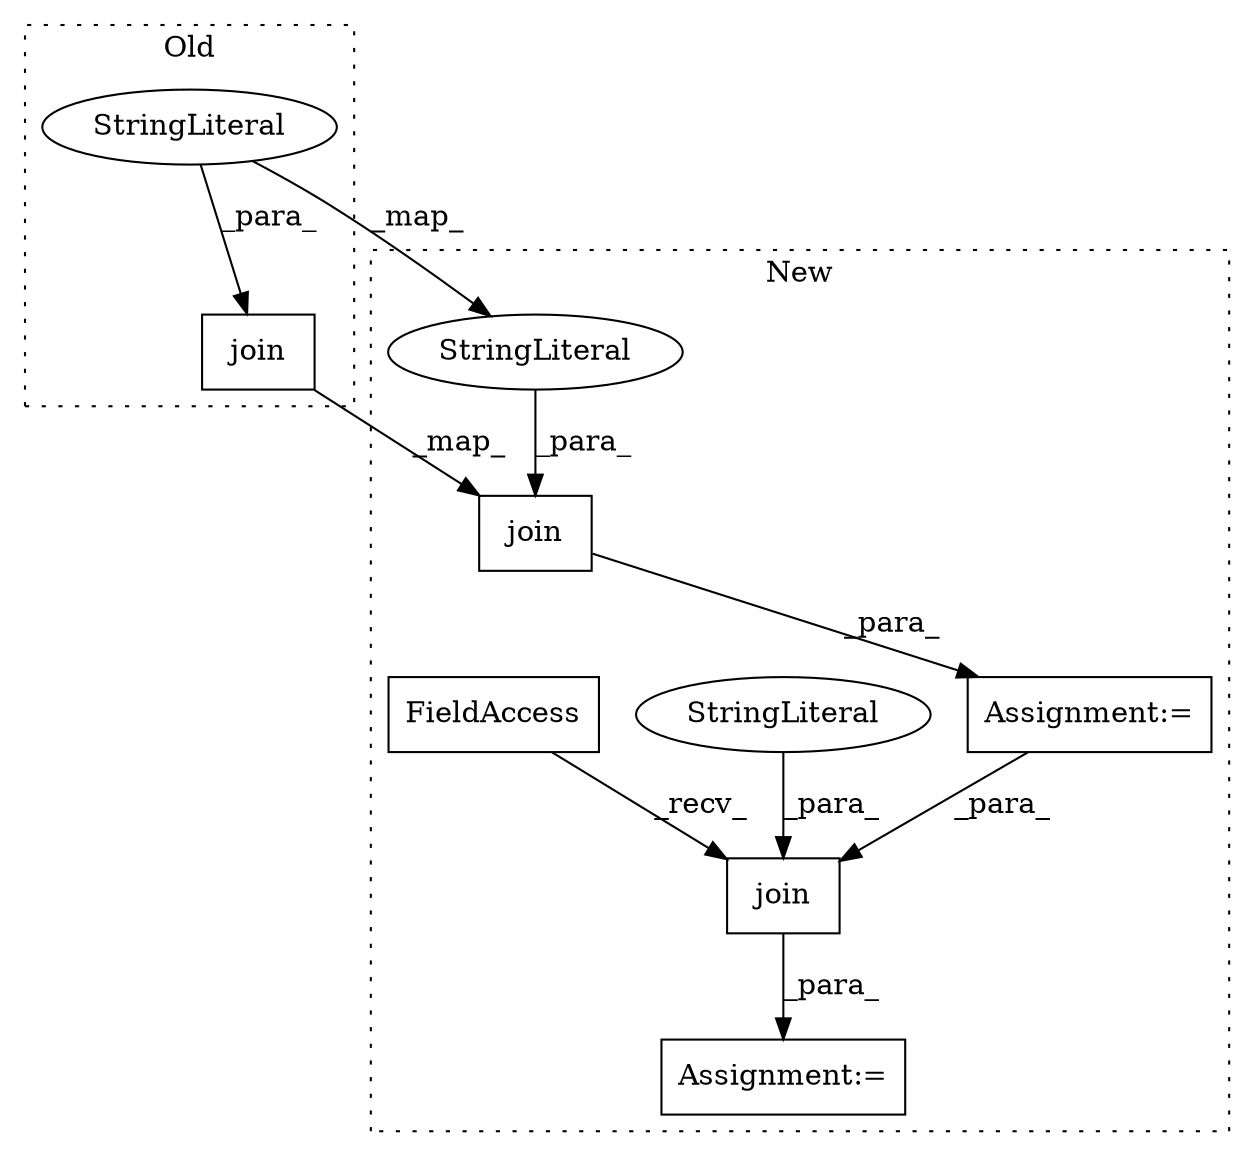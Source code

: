digraph G {
subgraph cluster0 {
1 [label="join" a="32" s="3487,3526" l="5,1" shape="box"];
6 [label="StringLiteral" a="45" s="3500" l="9" shape="ellipse"];
label = "Old";
style="dotted";
}
subgraph cluster1 {
2 [label="join" a="32" s="3480,3523" l="5,1" shape="box"];
3 [label="Assignment:=" a="7" s="3548" l="1" shape="box"];
4 [label="Assignment:=" a="7" s="3455" l="1" shape="box"];
5 [label="StringLiteral" a="45" s="3511" l="4" shape="ellipse"];
7 [label="join" a="32" s="3557,3581" l="5,1" shape="box"];
8 [label="StringLiteral" a="45" s="3573" l="8" shape="ellipse"];
9 [label="FieldAccess" a="22" s="3549" l="7" shape="box"];
label = "New";
style="dotted";
}
1 -> 2 [label="_map_"];
2 -> 4 [label="_para_"];
4 -> 7 [label="_para_"];
5 -> 2 [label="_para_"];
6 -> 1 [label="_para_"];
6 -> 5 [label="_map_"];
7 -> 3 [label="_para_"];
8 -> 7 [label="_para_"];
9 -> 7 [label="_recv_"];
}